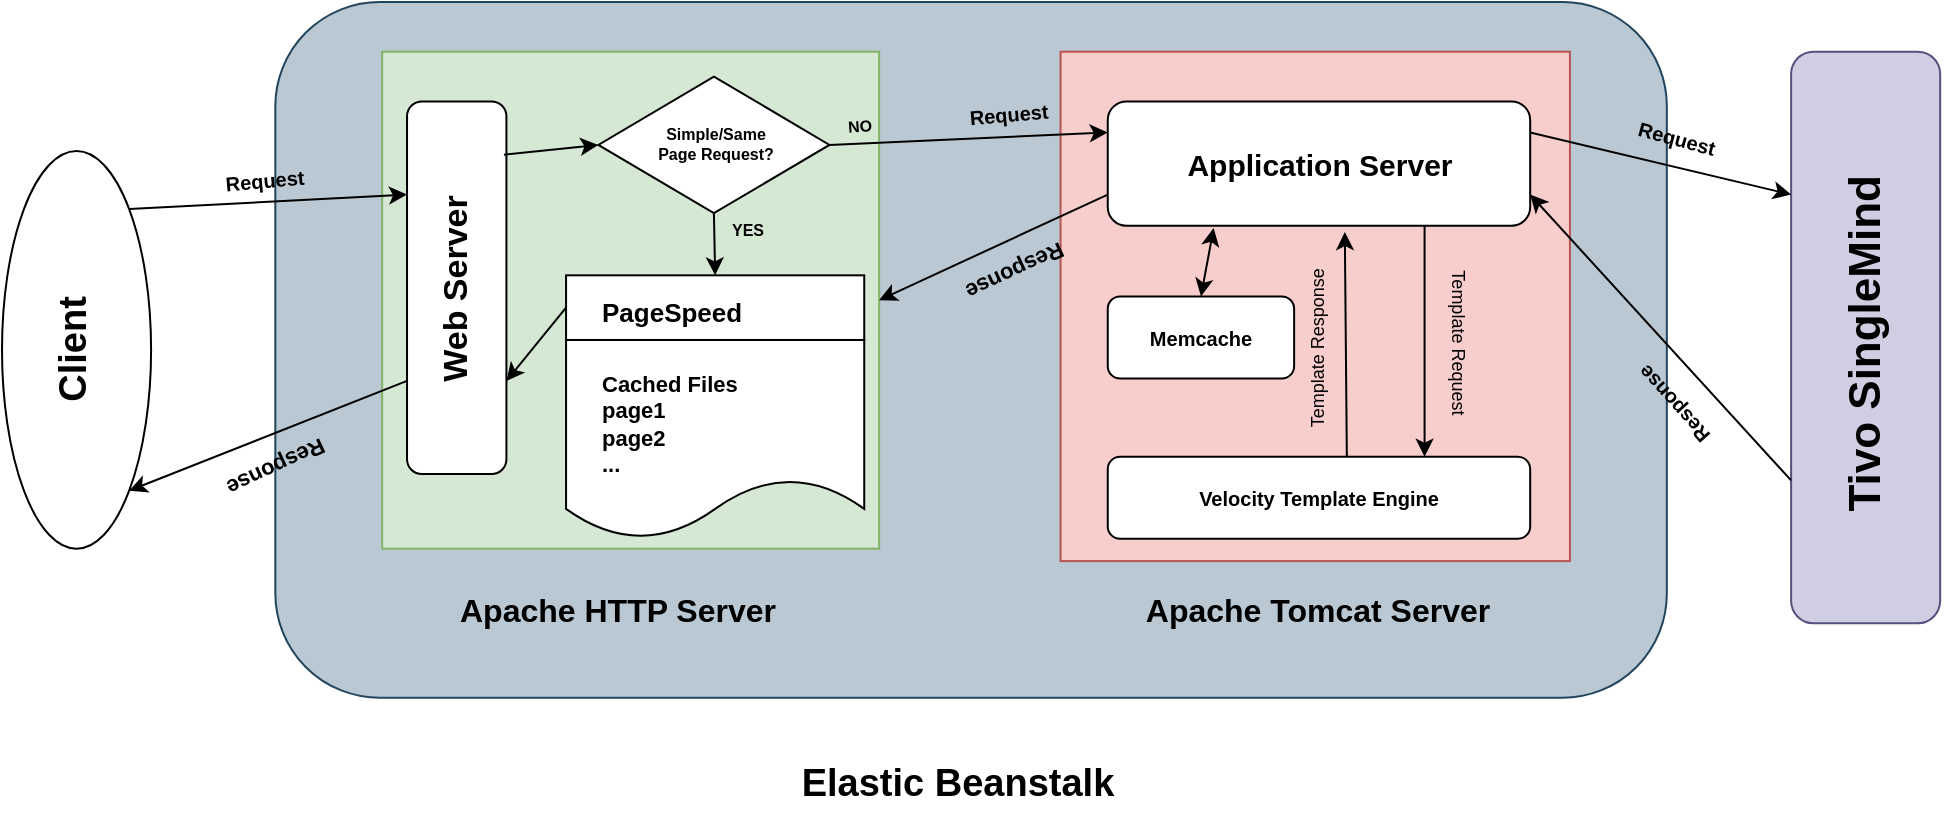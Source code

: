 <mxfile version="17.4.6" type="github">
  <diagram id="TZ3Jopzv4MDcGjsun3s_" name="Page-1">
    <mxGraphModel dx="1038" dy="489" grid="1" gridSize="10" guides="1" tooltips="1" connect="1" arrows="1" fold="1" page="1" pageScale="1" pageWidth="850" pageHeight="1100" math="0" shadow="0">
      <root>
        <mxCell id="0" />
        <mxCell id="1" parent="0" />
        <mxCell id="01e_sWIjCME4lq3OwlQB-58" value="" style="group" vertex="1" connectable="0" parent="1">
          <mxGeometry x="50" y="70" width="969.09" height="410" as="geometry" />
        </mxCell>
        <mxCell id="01e_sWIjCME4lq3OwlQB-1" value="" style="rounded=1;whiteSpace=wrap;html=1;fillColor=#bac8d3;strokeColor=#23445d;" vertex="1" parent="01e_sWIjCME4lq3OwlQB-58">
          <mxGeometry x="136.667" width="695.757" height="347.879" as="geometry" />
        </mxCell>
        <mxCell id="01e_sWIjCME4lq3OwlQB-2" value="" style="ellipse;whiteSpace=wrap;html=1;" vertex="1" parent="01e_sWIjCME4lq3OwlQB-58">
          <mxGeometry y="74.545" width="74.545" height="198.788" as="geometry" />
        </mxCell>
        <mxCell id="01e_sWIjCME4lq3OwlQB-3" value="" style="rounded=1;whiteSpace=wrap;html=1;fillColor=#d0cee2;strokeColor=#56517e;" vertex="1" parent="01e_sWIjCME4lq3OwlQB-58">
          <mxGeometry x="894.545" y="24.848" width="74.545" height="285.758" as="geometry" />
        </mxCell>
        <mxCell id="01e_sWIjCME4lq3OwlQB-4" value="" style="whiteSpace=wrap;html=1;aspect=fixed;fillColor=#d5e8d4;strokeColor=#82b366;" vertex="1" parent="01e_sWIjCME4lq3OwlQB-58">
          <mxGeometry x="190.091" y="24.848" width="248.483" height="248.483" as="geometry" />
        </mxCell>
        <mxCell id="01e_sWIjCME4lq3OwlQB-5" value="" style="whiteSpace=wrap;html=1;aspect=fixed;fillColor=#f8cecc;strokeColor=#b85450;" vertex="1" parent="01e_sWIjCME4lq3OwlQB-58">
          <mxGeometry x="529.272" y="24.848" width="254.695" height="254.695" as="geometry" />
        </mxCell>
        <mxCell id="01e_sWIjCME4lq3OwlQB-6" value="Apache HTTP Server" style="text;html=1;strokeColor=none;fillColor=none;align=center;verticalAlign=middle;whiteSpace=wrap;rounded=0;fontStyle=1;fontSize=16;" vertex="1" parent="01e_sWIjCME4lq3OwlQB-58">
          <mxGeometry x="190.091" y="285.758" width="236.06" height="37.273" as="geometry" />
        </mxCell>
        <mxCell id="01e_sWIjCME4lq3OwlQB-7" value="Apache Tomcat Server" style="text;html=1;strokeColor=none;fillColor=none;align=center;verticalAlign=middle;whiteSpace=wrap;rounded=0;fontStyle=1;fontSize=16;" vertex="1" parent="01e_sWIjCME4lq3OwlQB-58">
          <mxGeometry x="540.454" y="285.758" width="236.06" height="37.273" as="geometry" />
        </mxCell>
        <mxCell id="01e_sWIjCME4lq3OwlQB-8" value="Elastic Beanstalk" style="text;html=1;strokeColor=none;fillColor=none;align=center;verticalAlign=middle;whiteSpace=wrap;rounded=0;fontStyle=1;fontSize=19;" vertex="1" parent="01e_sWIjCME4lq3OwlQB-58">
          <mxGeometry x="360.303" y="372.727" width="236.06" height="37.273" as="geometry" />
        </mxCell>
        <mxCell id="01e_sWIjCME4lq3OwlQB-9" value="Client" style="text;html=1;strokeColor=none;fillColor=none;align=center;verticalAlign=middle;whiteSpace=wrap;rounded=0;fontSize=19;rotation=-90;fontStyle=1" vertex="1" parent="01e_sWIjCME4lq3OwlQB-58">
          <mxGeometry x="-1.242" y="155.303" width="74.545" height="37.273" as="geometry" />
        </mxCell>
        <mxCell id="01e_sWIjCME4lq3OwlQB-10" value="" style="rounded=1;whiteSpace=wrap;html=1;fontSize=19;" vertex="1" parent="01e_sWIjCME4lq3OwlQB-58">
          <mxGeometry x="202.515" y="49.697" width="49.697" height="186.364" as="geometry" />
        </mxCell>
        <mxCell id="01e_sWIjCME4lq3OwlQB-11" value="" style="rounded=1;whiteSpace=wrap;html=1;fontSize=19;" vertex="1" parent="01e_sWIjCME4lq3OwlQB-58">
          <mxGeometry x="552.878" y="49.697" width="211.212" height="62.121" as="geometry" />
        </mxCell>
        <mxCell id="01e_sWIjCME4lq3OwlQB-13" value="Web Server" style="text;html=1;strokeColor=none;fillColor=none;align=center;verticalAlign=middle;whiteSpace=wrap;rounded=0;fontSize=17;rotation=-90;fontStyle=1" vertex="1" parent="01e_sWIjCME4lq3OwlQB-58">
          <mxGeometry x="165.242" y="124.242" width="124.242" height="37.273" as="geometry" />
        </mxCell>
        <mxCell id="01e_sWIjCME4lq3OwlQB-14" value="Application Server" style="text;html=1;strokeColor=none;fillColor=none;align=center;verticalAlign=middle;whiteSpace=wrap;rounded=0;fontSize=15;fontStyle=1" vertex="1" parent="01e_sWIjCME4lq3OwlQB-58">
          <mxGeometry x="577.727" y="55.909" width="161.515" height="49.697" as="geometry" />
        </mxCell>
        <mxCell id="01e_sWIjCME4lq3OwlQB-16" value="Tivo SingleMind" style="text;html=1;strokeColor=none;fillColor=none;align=center;verticalAlign=middle;whiteSpace=wrap;rounded=0;fontSize=22;fontStyle=1;rotation=-90;" vertex="1" parent="01e_sWIjCME4lq3OwlQB-58">
          <mxGeometry x="816.893" y="152.197" width="229.848" height="37.273" as="geometry" />
        </mxCell>
        <mxCell id="01e_sWIjCME4lq3OwlQB-17" value="" style="shape=document;whiteSpace=wrap;html=1;boundedLbl=1;fontSize=22;" vertex="1" parent="01e_sWIjCME4lq3OwlQB-58">
          <mxGeometry x="282.03" y="168.97" width="149.091" height="99.394" as="geometry" />
        </mxCell>
        <mxCell id="01e_sWIjCME4lq3OwlQB-18" value="Cached Files&lt;br style=&quot;font-size: 11px;&quot;&gt;page1&lt;br style=&quot;font-size: 11px;&quot;&gt;page2&lt;br style=&quot;font-size: 11px;&quot;&gt;..." style="text;html=1;strokeColor=none;fillColor=none;align=left;verticalAlign=middle;whiteSpace=wrap;rounded=0;fontSize=11;fontStyle=1" vertex="1" parent="01e_sWIjCME4lq3OwlQB-58">
          <mxGeometry x="298.182" y="173.939" width="99.394" height="74.545" as="geometry" />
        </mxCell>
        <mxCell id="01e_sWIjCME4lq3OwlQB-23" value="" style="rounded=0;whiteSpace=wrap;html=1;fontSize=10;" vertex="1" parent="01e_sWIjCME4lq3OwlQB-58">
          <mxGeometry x="282.03" y="136.667" width="149.091" height="32.303" as="geometry" />
        </mxCell>
        <mxCell id="01e_sWIjCME4lq3OwlQB-19" value="PageSpeed" style="text;html=1;strokeColor=none;fillColor=none;align=left;verticalAlign=middle;whiteSpace=wrap;rounded=0;fontSize=13;fontStyle=1" vertex="1" parent="01e_sWIjCME4lq3OwlQB-58">
          <mxGeometry x="298.182" y="136.667" width="95.667" height="37.273" as="geometry" />
        </mxCell>
        <mxCell id="01e_sWIjCME4lq3OwlQB-24" value="" style="rhombus;whiteSpace=wrap;html=1;fontSize=10;" vertex="1" parent="01e_sWIjCME4lq3OwlQB-58">
          <mxGeometry x="298.182" y="37.273" width="115.545" height="68.333" as="geometry" />
        </mxCell>
        <mxCell id="01e_sWIjCME4lq3OwlQB-25" value="Simple/Same Page Request?" style="text;html=1;strokeColor=none;fillColor=none;align=center;verticalAlign=middle;whiteSpace=wrap;rounded=0;fontSize=8;fontStyle=1" vertex="1" parent="01e_sWIjCME4lq3OwlQB-58">
          <mxGeometry x="327.378" y="52.803" width="59.636" height="37.273" as="geometry" />
        </mxCell>
        <mxCell id="01e_sWIjCME4lq3OwlQB-26" value="" style="endArrow=classic;html=1;rounded=0;fontSize=8;exitX=0.5;exitY=1;exitDx=0;exitDy=0;entryX=0.5;entryY=0;entryDx=0;entryDy=0;" edge="1" parent="01e_sWIjCME4lq3OwlQB-58" source="01e_sWIjCME4lq3OwlQB-24" target="01e_sWIjCME4lq3OwlQB-23">
          <mxGeometry width="50" height="50" relative="1" as="geometry">
            <mxPoint x="447.272" y="161.515" as="sourcePoint" />
            <mxPoint x="509.393" y="99.394" as="targetPoint" />
          </mxGeometry>
        </mxCell>
        <mxCell id="01e_sWIjCME4lq3OwlQB-27" value="YES" style="text;html=1;strokeColor=none;fillColor=none;align=center;verticalAlign=middle;whiteSpace=wrap;rounded=0;fontSize=8;fontStyle=1" vertex="1" parent="01e_sWIjCME4lq3OwlQB-58">
          <mxGeometry x="347.878" y="101.879" width="49.697" height="24.848" as="geometry" />
        </mxCell>
        <mxCell id="01e_sWIjCME4lq3OwlQB-28" value="" style="endArrow=classic;html=1;rounded=0;fontSize=8;entryX=1;entryY=0.75;entryDx=0;entryDy=0;exitX=0;exitY=0.5;exitDx=0;exitDy=0;" edge="1" parent="01e_sWIjCME4lq3OwlQB-58" source="01e_sWIjCME4lq3OwlQB-23" target="01e_sWIjCME4lq3OwlQB-10">
          <mxGeometry width="50" height="50" relative="1" as="geometry">
            <mxPoint x="447.272" y="161.515" as="sourcePoint" />
            <mxPoint x="509.393" y="99.394" as="targetPoint" />
          </mxGeometry>
        </mxCell>
        <mxCell id="01e_sWIjCME4lq3OwlQB-29" value="" style="endArrow=classic;html=1;rounded=0;fontSize=8;exitX=0.975;exitY=0.143;exitDx=0;exitDy=0;exitPerimeter=0;entryX=0;entryY=0.5;entryDx=0;entryDy=0;" edge="1" parent="01e_sWIjCME4lq3OwlQB-58" source="01e_sWIjCME4lq3OwlQB-10" target="01e_sWIjCME4lq3OwlQB-24">
          <mxGeometry width="50" height="50" relative="1" as="geometry">
            <mxPoint x="447.272" y="161.515" as="sourcePoint" />
            <mxPoint x="509.393" y="99.394" as="targetPoint" />
          </mxGeometry>
        </mxCell>
        <mxCell id="01e_sWIjCME4lq3OwlQB-30" value="" style="endArrow=classic;html=1;rounded=0;fontSize=8;entryX=0;entryY=0.25;entryDx=0;entryDy=0;exitX=1;exitY=0;exitDx=0;exitDy=0;" edge="1" parent="01e_sWIjCME4lq3OwlQB-58" source="01e_sWIjCME4lq3OwlQB-2" target="01e_sWIjCME4lq3OwlQB-10">
          <mxGeometry width="50" height="50" relative="1" as="geometry">
            <mxPoint x="62.121" y="129.212" as="sourcePoint" />
            <mxPoint x="198.788" y="129.212" as="targetPoint" />
          </mxGeometry>
        </mxCell>
        <mxCell id="01e_sWIjCME4lq3OwlQB-31" value="" style="endArrow=classic;html=1;rounded=0;fontSize=8;entryX=1;entryY=1;entryDx=0;entryDy=0;exitX=0;exitY=0.75;exitDx=0;exitDy=0;" edge="1" parent="01e_sWIjCME4lq3OwlQB-58" source="01e_sWIjCME4lq3OwlQB-10" target="01e_sWIjCME4lq3OwlQB-2">
          <mxGeometry width="50" height="50" relative="1" as="geometry">
            <mxPoint x="447.272" y="161.515" as="sourcePoint" />
            <mxPoint x="509.393" y="99.394" as="targetPoint" />
          </mxGeometry>
        </mxCell>
        <mxCell id="01e_sWIjCME4lq3OwlQB-32" value="" style="endArrow=classic;html=1;rounded=0;fontSize=8;exitX=1;exitY=0.5;exitDx=0;exitDy=0;entryX=0;entryY=0.25;entryDx=0;entryDy=0;" edge="1" parent="01e_sWIjCME4lq3OwlQB-58" source="01e_sWIjCME4lq3OwlQB-24" target="01e_sWIjCME4lq3OwlQB-11">
          <mxGeometry width="50" height="50" relative="1" as="geometry">
            <mxPoint x="447.272" y="161.515" as="sourcePoint" />
            <mxPoint x="509.393" y="99.394" as="targetPoint" />
          </mxGeometry>
        </mxCell>
        <mxCell id="01e_sWIjCME4lq3OwlQB-33" value="" style="endArrow=classic;html=1;rounded=0;fontSize=8;entryX=0;entryY=0.25;entryDx=0;entryDy=0;exitX=1;exitY=0.25;exitDx=0;exitDy=0;" edge="1" parent="01e_sWIjCME4lq3OwlQB-58" source="01e_sWIjCME4lq3OwlQB-11" target="01e_sWIjCME4lq3OwlQB-3">
          <mxGeometry width="50" height="50" relative="1" as="geometry">
            <mxPoint x="764.09" y="74.545" as="sourcePoint" />
            <mxPoint x="826.211" y="12.424" as="targetPoint" />
          </mxGeometry>
        </mxCell>
        <mxCell id="01e_sWIjCME4lq3OwlQB-34" value="" style="group" vertex="1" connectable="0" parent="01e_sWIjCME4lq3OwlQB-58">
          <mxGeometry x="552.878" y="227.364" width="211.212" height="41" as="geometry" />
        </mxCell>
        <mxCell id="01e_sWIjCME4lq3OwlQB-12" value="" style="rounded=1;whiteSpace=wrap;html=1;fontSize=10;" vertex="1" parent="01e_sWIjCME4lq3OwlQB-34">
          <mxGeometry width="211.212" height="41" as="geometry" />
        </mxCell>
        <mxCell id="01e_sWIjCME4lq3OwlQB-15" value="Velocity Template Engine" style="text;html=1;strokeColor=none;fillColor=none;align=center;verticalAlign=middle;whiteSpace=wrap;rounded=0;fontSize=10;fontStyle=1" vertex="1" parent="01e_sWIjCME4lq3OwlQB-34">
          <mxGeometry y="12.424" width="211.212" height="16.152" as="geometry" />
        </mxCell>
        <mxCell id="01e_sWIjCME4lq3OwlQB-35" value="" style="group" vertex="1" connectable="0" parent="01e_sWIjCME4lq3OwlQB-58">
          <mxGeometry x="552.878" y="147.227" width="167.727" height="41" as="geometry" />
        </mxCell>
        <mxCell id="01e_sWIjCME4lq3OwlQB-21" value="" style="rounded=1;whiteSpace=wrap;html=1;fontSize=10;" vertex="1" parent="01e_sWIjCME4lq3OwlQB-35">
          <mxGeometry width="93.182" height="41" as="geometry" />
        </mxCell>
        <mxCell id="01e_sWIjCME4lq3OwlQB-22" value="Memcache" style="text;html=1;strokeColor=none;fillColor=none;align=center;verticalAlign=middle;whiteSpace=wrap;rounded=0;fontSize=10;fontStyle=1" vertex="1" parent="01e_sWIjCME4lq3OwlQB-35">
          <mxGeometry y="12.424" width="93.182" height="16.152" as="geometry" />
        </mxCell>
        <mxCell id="01e_sWIjCME4lq3OwlQB-50" value="Template Response" style="text;html=1;strokeColor=none;fillColor=none;align=center;verticalAlign=middle;whiteSpace=wrap;rounded=0;fontSize=9;rotation=-90;fontStyle=0" vertex="1" parent="01e_sWIjCME4lq3OwlQB-35">
          <mxGeometry x="43.485" y="11.182" width="124.242" height="27.955" as="geometry" />
        </mxCell>
        <mxCell id="01e_sWIjCME4lq3OwlQB-38" value="" style="endArrow=classic;html=1;rounded=0;fontSize=8;exitX=0;exitY=0.75;exitDx=0;exitDy=0;entryX=1;entryY=0.75;entryDx=0;entryDy=0;" edge="1" parent="01e_sWIjCME4lq3OwlQB-58" source="01e_sWIjCME4lq3OwlQB-3" target="01e_sWIjCME4lq3OwlQB-11">
          <mxGeometry width="50" height="50" relative="1" as="geometry">
            <mxPoint x="447.272" y="285.758" as="sourcePoint" />
            <mxPoint x="509.393" y="223.636" as="targetPoint" />
          </mxGeometry>
        </mxCell>
        <mxCell id="01e_sWIjCME4lq3OwlQB-39" value="" style="endArrow=classic;html=1;rounded=0;fontSize=8;exitX=0.75;exitY=1;exitDx=0;exitDy=0;entryX=0.75;entryY=0;entryDx=0;entryDy=0;" edge="1" parent="01e_sWIjCME4lq3OwlQB-58" source="01e_sWIjCME4lq3OwlQB-11" target="01e_sWIjCME4lq3OwlQB-12">
          <mxGeometry width="50" height="50" relative="1" as="geometry">
            <mxPoint x="447.272" y="285.758" as="sourcePoint" />
            <mxPoint x="509.393" y="223.636" as="targetPoint" />
          </mxGeometry>
        </mxCell>
        <mxCell id="01e_sWIjCME4lq3OwlQB-41" value="" style="endArrow=classic;html=1;rounded=0;fontSize=8;exitX=0.566;exitY=0;exitDx=0;exitDy=0;exitPerimeter=0;entryX=0.58;entryY=1.19;entryDx=0;entryDy=0;entryPerimeter=0;" edge="1" parent="01e_sWIjCME4lq3OwlQB-58" source="01e_sWIjCME4lq3OwlQB-12" target="01e_sWIjCME4lq3OwlQB-14">
          <mxGeometry width="50" height="50" relative="1" as="geometry">
            <mxPoint x="723.711" y="111.818" as="sourcePoint" />
            <mxPoint x="672.151" y="161.515" as="targetPoint" />
          </mxGeometry>
        </mxCell>
        <mxCell id="01e_sWIjCME4lq3OwlQB-42" value="" style="endArrow=classic;html=1;rounded=0;fontSize=8;entryX=1;entryY=0.5;entryDx=0;entryDy=0;exitX=0;exitY=0.75;exitDx=0;exitDy=0;" edge="1" parent="01e_sWIjCME4lq3OwlQB-58" source="01e_sWIjCME4lq3OwlQB-11" target="01e_sWIjCME4lq3OwlQB-4">
          <mxGeometry width="50" height="50" relative="1" as="geometry">
            <mxPoint x="447.272" y="285.758" as="sourcePoint" />
            <mxPoint x="509.393" y="223.636" as="targetPoint" />
          </mxGeometry>
        </mxCell>
        <mxCell id="01e_sWIjCME4lq3OwlQB-43" value="NO" style="text;html=1;strokeColor=none;fillColor=none;align=center;verticalAlign=middle;whiteSpace=wrap;rounded=0;fontSize=8;fontStyle=1;rotation=-4;" vertex="1" parent="01e_sWIjCME4lq3OwlQB-58">
          <mxGeometry x="404.222" y="55.897" width="49.697" height="12.424" as="geometry" />
        </mxCell>
        <mxCell id="01e_sWIjCME4lq3OwlQB-46" value="" style="endArrow=classic;startArrow=classic;html=1;rounded=0;fontSize=8;entryX=0.174;entryY=1.15;entryDx=0;entryDy=0;entryPerimeter=0;exitX=0.5;exitY=0;exitDx=0;exitDy=0;" edge="1" parent="01e_sWIjCME4lq3OwlQB-58" source="01e_sWIjCME4lq3OwlQB-21" target="01e_sWIjCME4lq3OwlQB-14">
          <mxGeometry width="50" height="50" relative="1" as="geometry">
            <mxPoint x="447.272" y="186.364" as="sourcePoint" />
            <mxPoint x="509.393" y="124.242" as="targetPoint" />
          </mxGeometry>
        </mxCell>
        <mxCell id="01e_sWIjCME4lq3OwlQB-47" value="Request" style="text;html=1;strokeColor=none;fillColor=none;align=center;verticalAlign=middle;whiteSpace=wrap;rounded=0;fontSize=10;fontStyle=1;rotation=15;" vertex="1" parent="01e_sWIjCME4lq3OwlQB-58">
          <mxGeometry x="800.12" y="55.909" width="74.545" height="24.836" as="geometry" />
        </mxCell>
        <mxCell id="01e_sWIjCME4lq3OwlQB-48" value="Response" style="text;html=1;strokeColor=none;fillColor=none;align=center;verticalAlign=middle;whiteSpace=wrap;rounded=0;fontSize=10;fontStyle=1;rotation=-132;" vertex="1" parent="01e_sWIjCME4lq3OwlQB-58">
          <mxGeometry x="798.878" y="188.848" width="74.545" height="24.848" as="geometry" />
        </mxCell>
        <mxCell id="01e_sWIjCME4lq3OwlQB-49" value="Template Request" style="text;html=1;strokeColor=none;fillColor=none;align=center;verticalAlign=middle;whiteSpace=wrap;rounded=0;fontSize=9;rotation=90;fontStyle=0" vertex="1" parent="01e_sWIjCME4lq3OwlQB-58">
          <mxGeometry x="666.249" y="156.856" width="124.242" height="27.955" as="geometry" />
        </mxCell>
        <mxCell id="01e_sWIjCME4lq3OwlQB-53" value="Response" style="text;html=1;strokeColor=none;fillColor=none;align=center;verticalAlign=middle;whiteSpace=wrap;rounded=0;fontSize=11;fontStyle=1;rotation=-205;" vertex="1" parent="01e_sWIjCME4lq3OwlQB-58">
          <mxGeometry x="469.636" y="115.545" width="74.545" height="37.273" as="geometry" />
        </mxCell>
        <mxCell id="01e_sWIjCME4lq3OwlQB-54" value="Request" style="text;html=1;strokeColor=none;fillColor=none;align=center;verticalAlign=middle;whiteSpace=wrap;rounded=0;fontSize=10;fontStyle=1;rotation=-5;" vertex="1" parent="01e_sWIjCME4lq3OwlQB-58">
          <mxGeometry x="465.909" y="43.485" width="74.545" height="24.836" as="geometry" />
        </mxCell>
        <mxCell id="01e_sWIjCME4lq3OwlQB-56" value="Request" style="text;html=1;strokeColor=none;fillColor=none;align=center;verticalAlign=middle;whiteSpace=wrap;rounded=0;fontSize=10;fontStyle=1;rotation=-5;" vertex="1" parent="01e_sWIjCME4lq3OwlQB-58">
          <mxGeometry x="94.424" y="77.018" width="74.545" height="24.836" as="geometry" />
        </mxCell>
        <mxCell id="01e_sWIjCME4lq3OwlQB-57" value="Response" style="text;html=1;strokeColor=none;fillColor=none;align=center;verticalAlign=middle;whiteSpace=wrap;rounded=0;fontSize=11;fontStyle=1;rotation=-205;" vertex="1" parent="01e_sWIjCME4lq3OwlQB-58">
          <mxGeometry x="99.394" y="213.697" width="74.545" height="37.273" as="geometry" />
        </mxCell>
      </root>
    </mxGraphModel>
  </diagram>
</mxfile>
